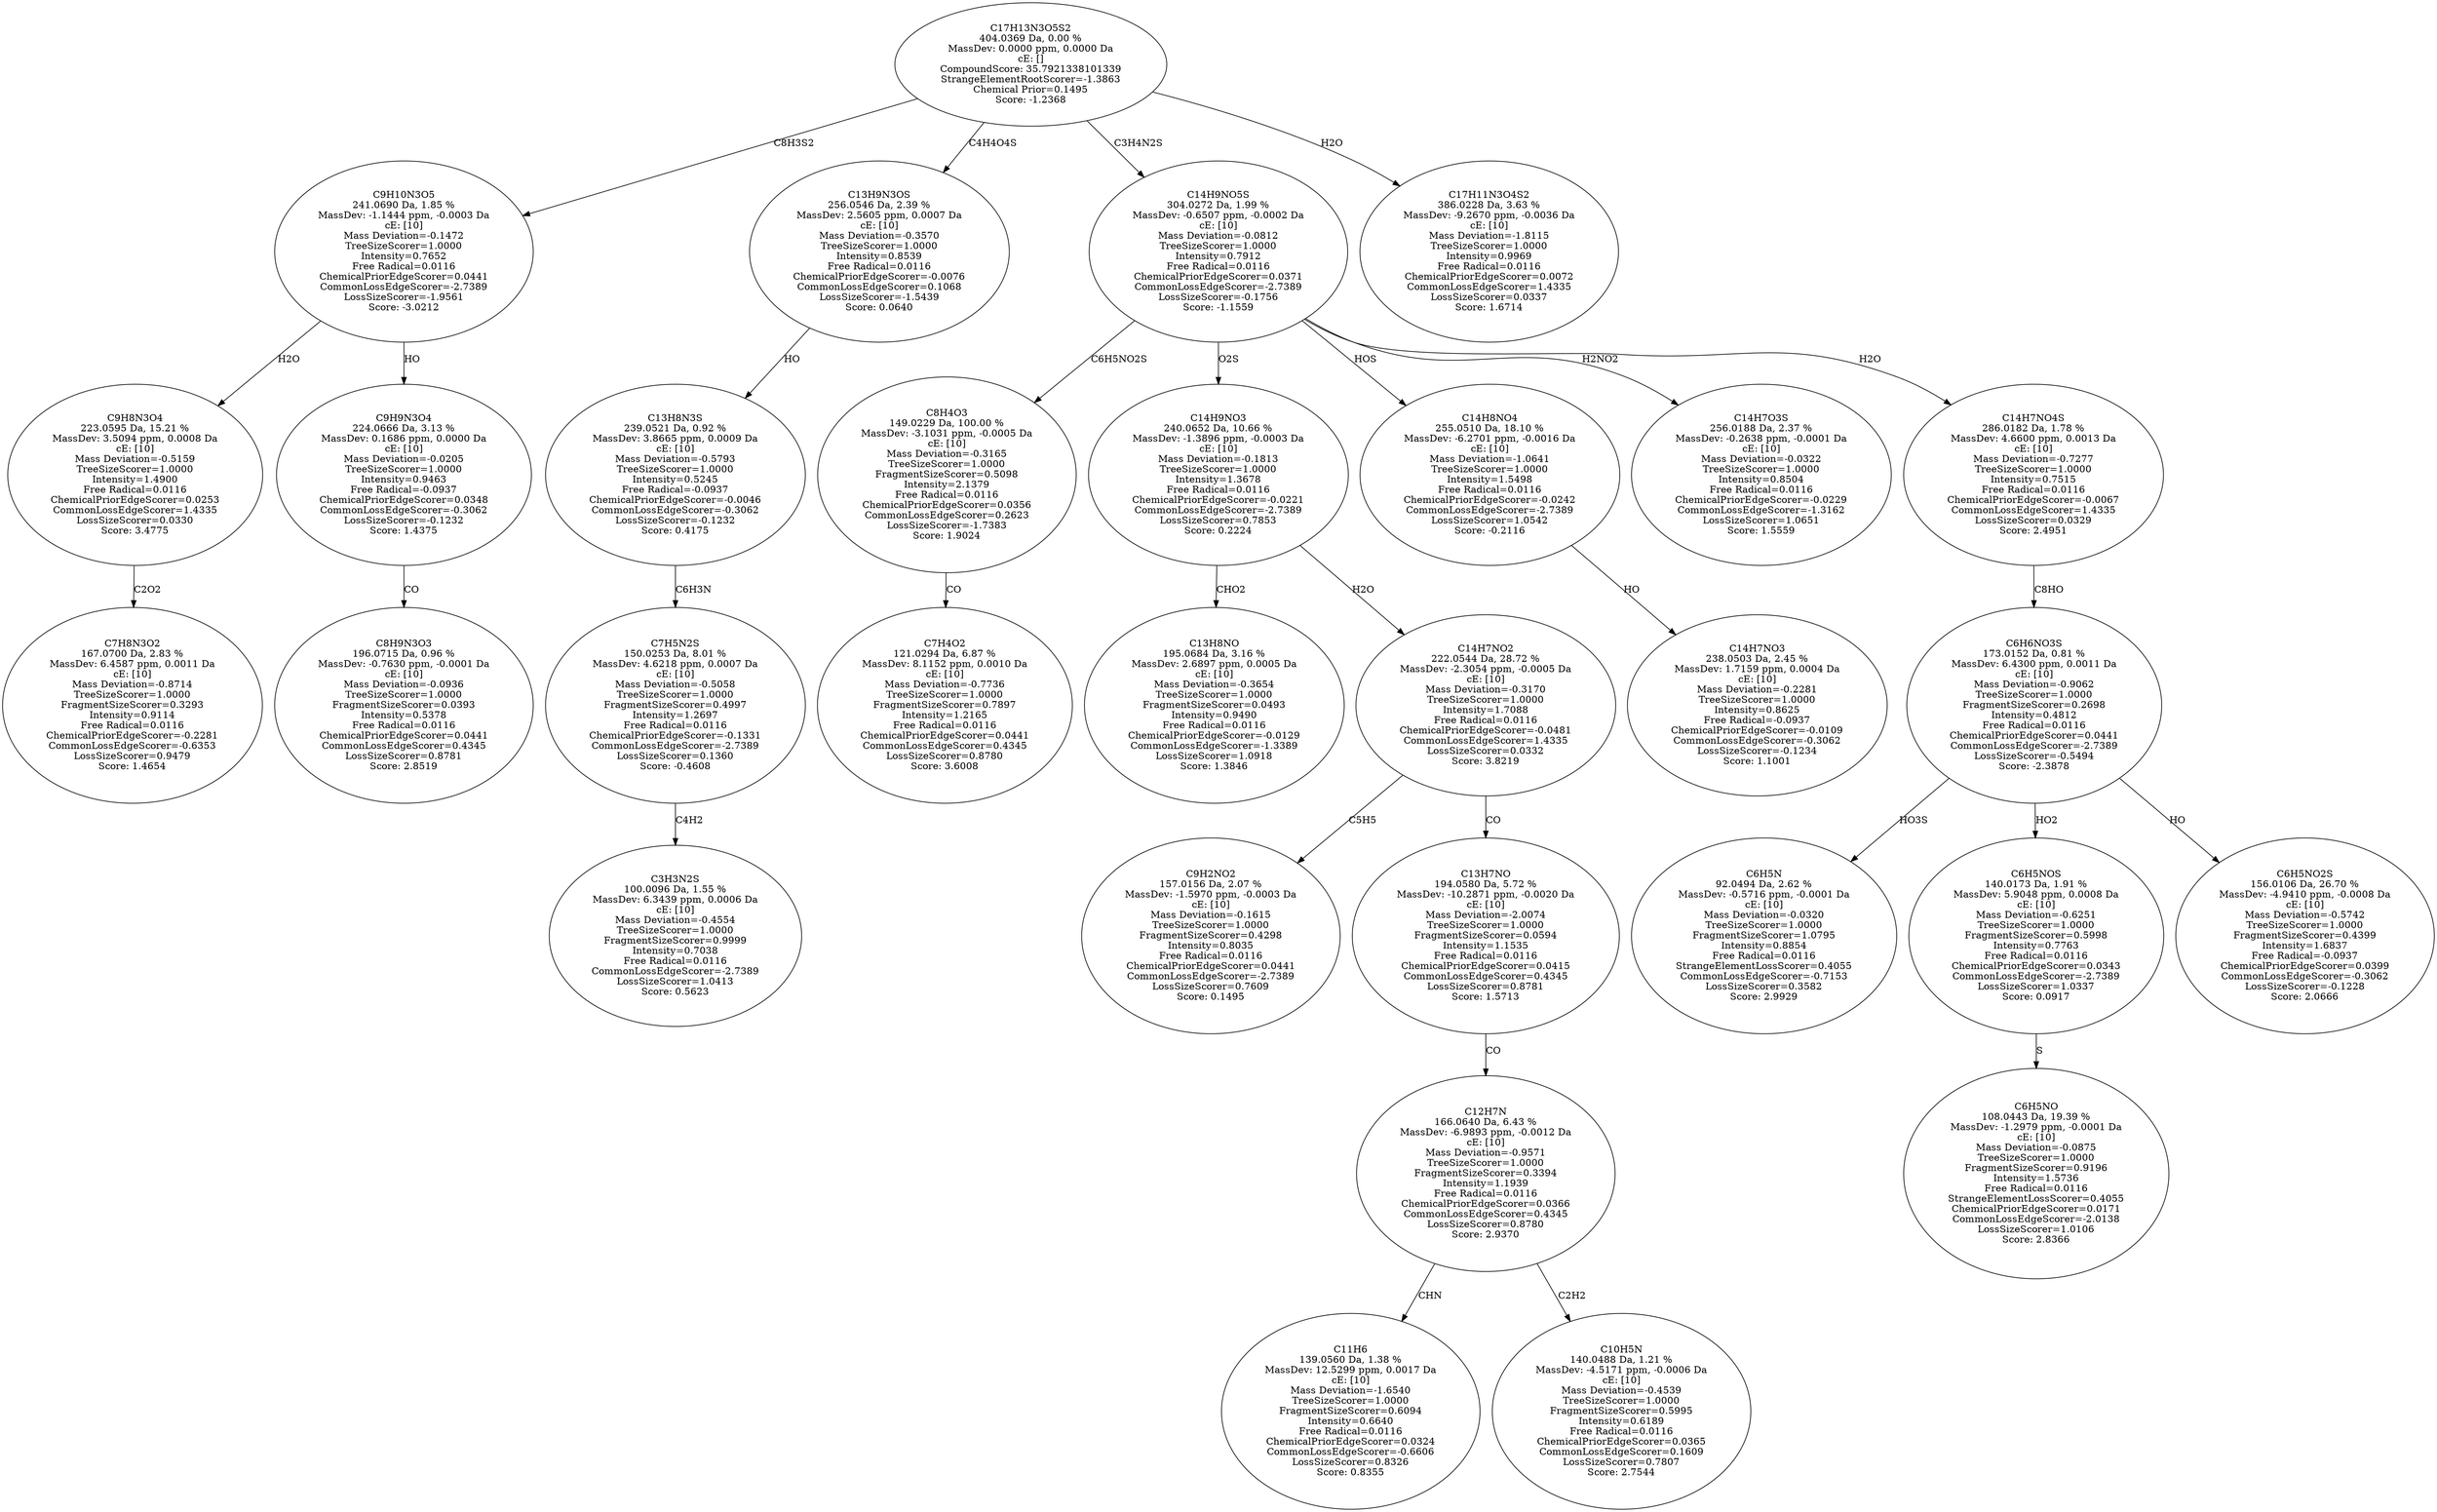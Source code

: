 strict digraph {
v1 [label="C7H8N3O2\n167.0700 Da, 2.83 %\nMassDev: 6.4587 ppm, 0.0011 Da\ncE: [10]\nMass Deviation=-0.8714\nTreeSizeScorer=1.0000\nFragmentSizeScorer=0.3293\nIntensity=0.9114\nFree Radical=0.0116\nChemicalPriorEdgeScorer=-0.2281\nCommonLossEdgeScorer=-0.6353\nLossSizeScorer=0.9479\nScore: 1.4654"];
v2 [label="C9H8N3O4\n223.0595 Da, 15.21 %\nMassDev: 3.5094 ppm, 0.0008 Da\ncE: [10]\nMass Deviation=-0.5159\nTreeSizeScorer=1.0000\nIntensity=1.4900\nFree Radical=0.0116\nChemicalPriorEdgeScorer=0.0253\nCommonLossEdgeScorer=1.4335\nLossSizeScorer=0.0330\nScore: 3.4775"];
v3 [label="C8H9N3O3\n196.0715 Da, 0.96 %\nMassDev: -0.7630 ppm, -0.0001 Da\ncE: [10]\nMass Deviation=-0.0936\nTreeSizeScorer=1.0000\nFragmentSizeScorer=0.0393\nIntensity=0.5378\nFree Radical=0.0116\nChemicalPriorEdgeScorer=0.0441\nCommonLossEdgeScorer=0.4345\nLossSizeScorer=0.8781\nScore: 2.8519"];
v4 [label="C9H9N3O4\n224.0666 Da, 3.13 %\nMassDev: 0.1686 ppm, 0.0000 Da\ncE: [10]\nMass Deviation=-0.0205\nTreeSizeScorer=1.0000\nIntensity=0.9463\nFree Radical=-0.0937\nChemicalPriorEdgeScorer=0.0348\nCommonLossEdgeScorer=-0.3062\nLossSizeScorer=-0.1232\nScore: 1.4375"];
v5 [label="C9H10N3O5\n241.0690 Da, 1.85 %\nMassDev: -1.1444 ppm, -0.0003 Da\ncE: [10]\nMass Deviation=-0.1472\nTreeSizeScorer=1.0000\nIntensity=0.7652\nFree Radical=0.0116\nChemicalPriorEdgeScorer=0.0441\nCommonLossEdgeScorer=-2.7389\nLossSizeScorer=-1.9561\nScore: -3.0212"];
v6 [label="C3H3N2S\n100.0096 Da, 1.55 %\nMassDev: 6.3439 ppm, 0.0006 Da\ncE: [10]\nMass Deviation=-0.4554\nTreeSizeScorer=1.0000\nFragmentSizeScorer=0.9999\nIntensity=0.7038\nFree Radical=0.0116\nCommonLossEdgeScorer=-2.7389\nLossSizeScorer=1.0413\nScore: 0.5623"];
v7 [label="C7H5N2S\n150.0253 Da, 8.01 %\nMassDev: 4.6218 ppm, 0.0007 Da\ncE: [10]\nMass Deviation=-0.5058\nTreeSizeScorer=1.0000\nFragmentSizeScorer=0.4997\nIntensity=1.2697\nFree Radical=0.0116\nChemicalPriorEdgeScorer=-0.1331\nCommonLossEdgeScorer=-2.7389\nLossSizeScorer=0.1360\nScore: -0.4608"];
v8 [label="C13H8N3S\n239.0521 Da, 0.92 %\nMassDev: 3.8665 ppm, 0.0009 Da\ncE: [10]\nMass Deviation=-0.5793\nTreeSizeScorer=1.0000\nIntensity=0.5245\nFree Radical=-0.0937\nChemicalPriorEdgeScorer=-0.0046\nCommonLossEdgeScorer=-0.3062\nLossSizeScorer=-0.1232\nScore: 0.4175"];
v9 [label="C13H9N3OS\n256.0546 Da, 2.39 %\nMassDev: 2.5605 ppm, 0.0007 Da\ncE: [10]\nMass Deviation=-0.3570\nTreeSizeScorer=1.0000\nIntensity=0.8539\nFree Radical=0.0116\nChemicalPriorEdgeScorer=-0.0076\nCommonLossEdgeScorer=0.1068\nLossSizeScorer=-1.5439\nScore: 0.0640"];
v10 [label="C7H4O2\n121.0294 Da, 6.87 %\nMassDev: 8.1152 ppm, 0.0010 Da\ncE: [10]\nMass Deviation=-0.7736\nTreeSizeScorer=1.0000\nFragmentSizeScorer=0.7897\nIntensity=1.2165\nFree Radical=0.0116\nChemicalPriorEdgeScorer=0.0441\nCommonLossEdgeScorer=0.4345\nLossSizeScorer=0.8780\nScore: 3.6008"];
v11 [label="C8H4O3\n149.0229 Da, 100.00 %\nMassDev: -3.1031 ppm, -0.0005 Da\ncE: [10]\nMass Deviation=-0.3165\nTreeSizeScorer=1.0000\nFragmentSizeScorer=0.5098\nIntensity=2.1379\nFree Radical=0.0116\nChemicalPriorEdgeScorer=0.0356\nCommonLossEdgeScorer=0.2623\nLossSizeScorer=-1.7383\nScore: 1.9024"];
v12 [label="C13H8NO\n195.0684 Da, 3.16 %\nMassDev: 2.6897 ppm, 0.0005 Da\ncE: [10]\nMass Deviation=-0.3654\nTreeSizeScorer=1.0000\nFragmentSizeScorer=0.0493\nIntensity=0.9490\nFree Radical=0.0116\nChemicalPriorEdgeScorer=-0.0129\nCommonLossEdgeScorer=-1.3389\nLossSizeScorer=1.0918\nScore: 1.3846"];
v13 [label="C9H2NO2\n157.0156 Da, 2.07 %\nMassDev: -1.5970 ppm, -0.0003 Da\ncE: [10]\nMass Deviation=-0.1615\nTreeSizeScorer=1.0000\nFragmentSizeScorer=0.4298\nIntensity=0.8035\nFree Radical=0.0116\nChemicalPriorEdgeScorer=0.0441\nCommonLossEdgeScorer=-2.7389\nLossSizeScorer=0.7609\nScore: 0.1495"];
v14 [label="C11H6\n139.0560 Da, 1.38 %\nMassDev: 12.5299 ppm, 0.0017 Da\ncE: [10]\nMass Deviation=-1.6540\nTreeSizeScorer=1.0000\nFragmentSizeScorer=0.6094\nIntensity=0.6640\nFree Radical=0.0116\nChemicalPriorEdgeScorer=0.0324\nCommonLossEdgeScorer=-0.6606\nLossSizeScorer=0.8326\nScore: 0.8355"];
v15 [label="C10H5N\n140.0488 Da, 1.21 %\nMassDev: -4.5171 ppm, -0.0006 Da\ncE: [10]\nMass Deviation=-0.4539\nTreeSizeScorer=1.0000\nFragmentSizeScorer=0.5995\nIntensity=0.6189\nFree Radical=0.0116\nChemicalPriorEdgeScorer=0.0365\nCommonLossEdgeScorer=0.1609\nLossSizeScorer=0.7807\nScore: 2.7544"];
v16 [label="C12H7N\n166.0640 Da, 6.43 %\nMassDev: -6.9893 ppm, -0.0012 Da\ncE: [10]\nMass Deviation=-0.9571\nTreeSizeScorer=1.0000\nFragmentSizeScorer=0.3394\nIntensity=1.1939\nFree Radical=0.0116\nChemicalPriorEdgeScorer=0.0366\nCommonLossEdgeScorer=0.4345\nLossSizeScorer=0.8780\nScore: 2.9370"];
v17 [label="C13H7NO\n194.0580 Da, 5.72 %\nMassDev: -10.2871 ppm, -0.0020 Da\ncE: [10]\nMass Deviation=-2.0074\nTreeSizeScorer=1.0000\nFragmentSizeScorer=0.0594\nIntensity=1.1535\nFree Radical=0.0116\nChemicalPriorEdgeScorer=0.0415\nCommonLossEdgeScorer=0.4345\nLossSizeScorer=0.8781\nScore: 1.5713"];
v18 [label="C14H7NO2\n222.0544 Da, 28.72 %\nMassDev: -2.3054 ppm, -0.0005 Da\ncE: [10]\nMass Deviation=-0.3170\nTreeSizeScorer=1.0000\nIntensity=1.7088\nFree Radical=0.0116\nChemicalPriorEdgeScorer=-0.0481\nCommonLossEdgeScorer=1.4335\nLossSizeScorer=0.0332\nScore: 3.8219"];
v19 [label="C14H9NO3\n240.0652 Da, 10.66 %\nMassDev: -1.3896 ppm, -0.0003 Da\ncE: [10]\nMass Deviation=-0.1813\nTreeSizeScorer=1.0000\nIntensity=1.3678\nFree Radical=0.0116\nChemicalPriorEdgeScorer=-0.0221\nCommonLossEdgeScorer=-2.7389\nLossSizeScorer=0.7853\nScore: 0.2224"];
v20 [label="C14H7NO3\n238.0503 Da, 2.45 %\nMassDev: 1.7159 ppm, 0.0004 Da\ncE: [10]\nMass Deviation=-0.2281\nTreeSizeScorer=1.0000\nIntensity=0.8625\nFree Radical=-0.0937\nChemicalPriorEdgeScorer=-0.0109\nCommonLossEdgeScorer=-0.3062\nLossSizeScorer=-0.1234\nScore: 1.1001"];
v21 [label="C14H8NO4\n255.0510 Da, 18.10 %\nMassDev: -6.2701 ppm, -0.0016 Da\ncE: [10]\nMass Deviation=-1.0641\nTreeSizeScorer=1.0000\nIntensity=1.5498\nFree Radical=0.0116\nChemicalPriorEdgeScorer=-0.0242\nCommonLossEdgeScorer=-2.7389\nLossSizeScorer=1.0542\nScore: -0.2116"];
v22 [label="C14H7O3S\n256.0188 Da, 2.37 %\nMassDev: -0.2638 ppm, -0.0001 Da\ncE: [10]\nMass Deviation=-0.0322\nTreeSizeScorer=1.0000\nIntensity=0.8504\nFree Radical=0.0116\nChemicalPriorEdgeScorer=-0.0229\nCommonLossEdgeScorer=-1.3162\nLossSizeScorer=1.0651\nScore: 1.5559"];
v23 [label="C6H5N\n92.0494 Da, 2.62 %\nMassDev: -0.5716 ppm, -0.0001 Da\ncE: [10]\nMass Deviation=-0.0320\nTreeSizeScorer=1.0000\nFragmentSizeScorer=1.0795\nIntensity=0.8854\nFree Radical=0.0116\nStrangeElementLossScorer=0.4055\nCommonLossEdgeScorer=-0.7153\nLossSizeScorer=0.3582\nScore: 2.9929"];
v24 [label="C6H5NO\n108.0443 Da, 19.39 %\nMassDev: -1.2979 ppm, -0.0001 Da\ncE: [10]\nMass Deviation=-0.0875\nTreeSizeScorer=1.0000\nFragmentSizeScorer=0.9196\nIntensity=1.5736\nFree Radical=0.0116\nStrangeElementLossScorer=0.4055\nChemicalPriorEdgeScorer=0.0171\nCommonLossEdgeScorer=-2.0138\nLossSizeScorer=1.0106\nScore: 2.8366"];
v25 [label="C6H5NOS\n140.0173 Da, 1.91 %\nMassDev: 5.9048 ppm, 0.0008 Da\ncE: [10]\nMass Deviation=-0.6251\nTreeSizeScorer=1.0000\nFragmentSizeScorer=0.5998\nIntensity=0.7763\nFree Radical=0.0116\nChemicalPriorEdgeScorer=0.0343\nCommonLossEdgeScorer=-2.7389\nLossSizeScorer=1.0337\nScore: 0.0917"];
v26 [label="C6H5NO2S\n156.0106 Da, 26.70 %\nMassDev: -4.9410 ppm, -0.0008 Da\ncE: [10]\nMass Deviation=-0.5742\nTreeSizeScorer=1.0000\nFragmentSizeScorer=0.4399\nIntensity=1.6837\nFree Radical=-0.0937\nChemicalPriorEdgeScorer=0.0399\nCommonLossEdgeScorer=-0.3062\nLossSizeScorer=-0.1228\nScore: 2.0666"];
v27 [label="C6H6NO3S\n173.0152 Da, 0.81 %\nMassDev: 6.4300 ppm, 0.0011 Da\ncE: [10]\nMass Deviation=-0.9062\nTreeSizeScorer=1.0000\nFragmentSizeScorer=0.2698\nIntensity=0.4812\nFree Radical=0.0116\nChemicalPriorEdgeScorer=0.0441\nCommonLossEdgeScorer=-2.7389\nLossSizeScorer=-0.5494\nScore: -2.3878"];
v28 [label="C14H7NO4S\n286.0182 Da, 1.78 %\nMassDev: 4.6600 ppm, 0.0013 Da\ncE: [10]\nMass Deviation=-0.7277\nTreeSizeScorer=1.0000\nIntensity=0.7515\nFree Radical=0.0116\nChemicalPriorEdgeScorer=-0.0067\nCommonLossEdgeScorer=1.4335\nLossSizeScorer=0.0329\nScore: 2.4951"];
v29 [label="C14H9NO5S\n304.0272 Da, 1.99 %\nMassDev: -0.6507 ppm, -0.0002 Da\ncE: [10]\nMass Deviation=-0.0812\nTreeSizeScorer=1.0000\nIntensity=0.7912\nFree Radical=0.0116\nChemicalPriorEdgeScorer=0.0371\nCommonLossEdgeScorer=-2.7389\nLossSizeScorer=-0.1756\nScore: -1.1559"];
v30 [label="C17H11N3O4S2\n386.0228 Da, 3.63 %\nMassDev: -9.2670 ppm, -0.0036 Da\ncE: [10]\nMass Deviation=-1.8115\nTreeSizeScorer=1.0000\nIntensity=0.9969\nFree Radical=0.0116\nChemicalPriorEdgeScorer=0.0072\nCommonLossEdgeScorer=1.4335\nLossSizeScorer=0.0337\nScore: 1.6714"];
v31 [label="C17H13N3O5S2\n404.0369 Da, 0.00 %\nMassDev: 0.0000 ppm, 0.0000 Da\ncE: []\nCompoundScore: 35.7921338101339\nStrangeElementRootScorer=-1.3863\nChemical Prior=0.1495\nScore: -1.2368"];
v2 -> v1 [label="C2O2"];
v5 -> v2 [label="H2O"];
v4 -> v3 [label="CO"];
v5 -> v4 [label="HO"];
v31 -> v5 [label="C8H3S2"];
v7 -> v6 [label="C4H2"];
v8 -> v7 [label="C6H3N"];
v9 -> v8 [label="HO"];
v31 -> v9 [label="C4H4O4S"];
v11 -> v10 [label="CO"];
v29 -> v11 [label="C6H5NO2S"];
v19 -> v12 [label="CHO2"];
v18 -> v13 [label="C5H5"];
v16 -> v14 [label="CHN"];
v16 -> v15 [label="C2H2"];
v17 -> v16 [label="CO"];
v18 -> v17 [label="CO"];
v19 -> v18 [label="H2O"];
v29 -> v19 [label="O2S"];
v21 -> v20 [label="HO"];
v29 -> v21 [label="HOS"];
v29 -> v22 [label="H2NO2"];
v27 -> v23 [label="HO3S"];
v25 -> v24 [label="S"];
v27 -> v25 [label="HO2"];
v27 -> v26 [label="HO"];
v28 -> v27 [label="C8HO"];
v29 -> v28 [label="H2O"];
v31 -> v29 [label="C3H4N2S"];
v31 -> v30 [label="H2O"];
}